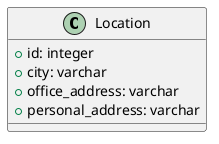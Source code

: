 @startuml
class Location {
    +id: integer
    +city: varchar
    +office_address: varchar
    +personal_address: varchar
}
@enduml

если сотрудник увольняется и остается доступен как
ИП/ГПХ, поле офис обнуляется
для юридических лиц заполняется только адрес офиса
для сотрудников - адрес офиса и личный адрес